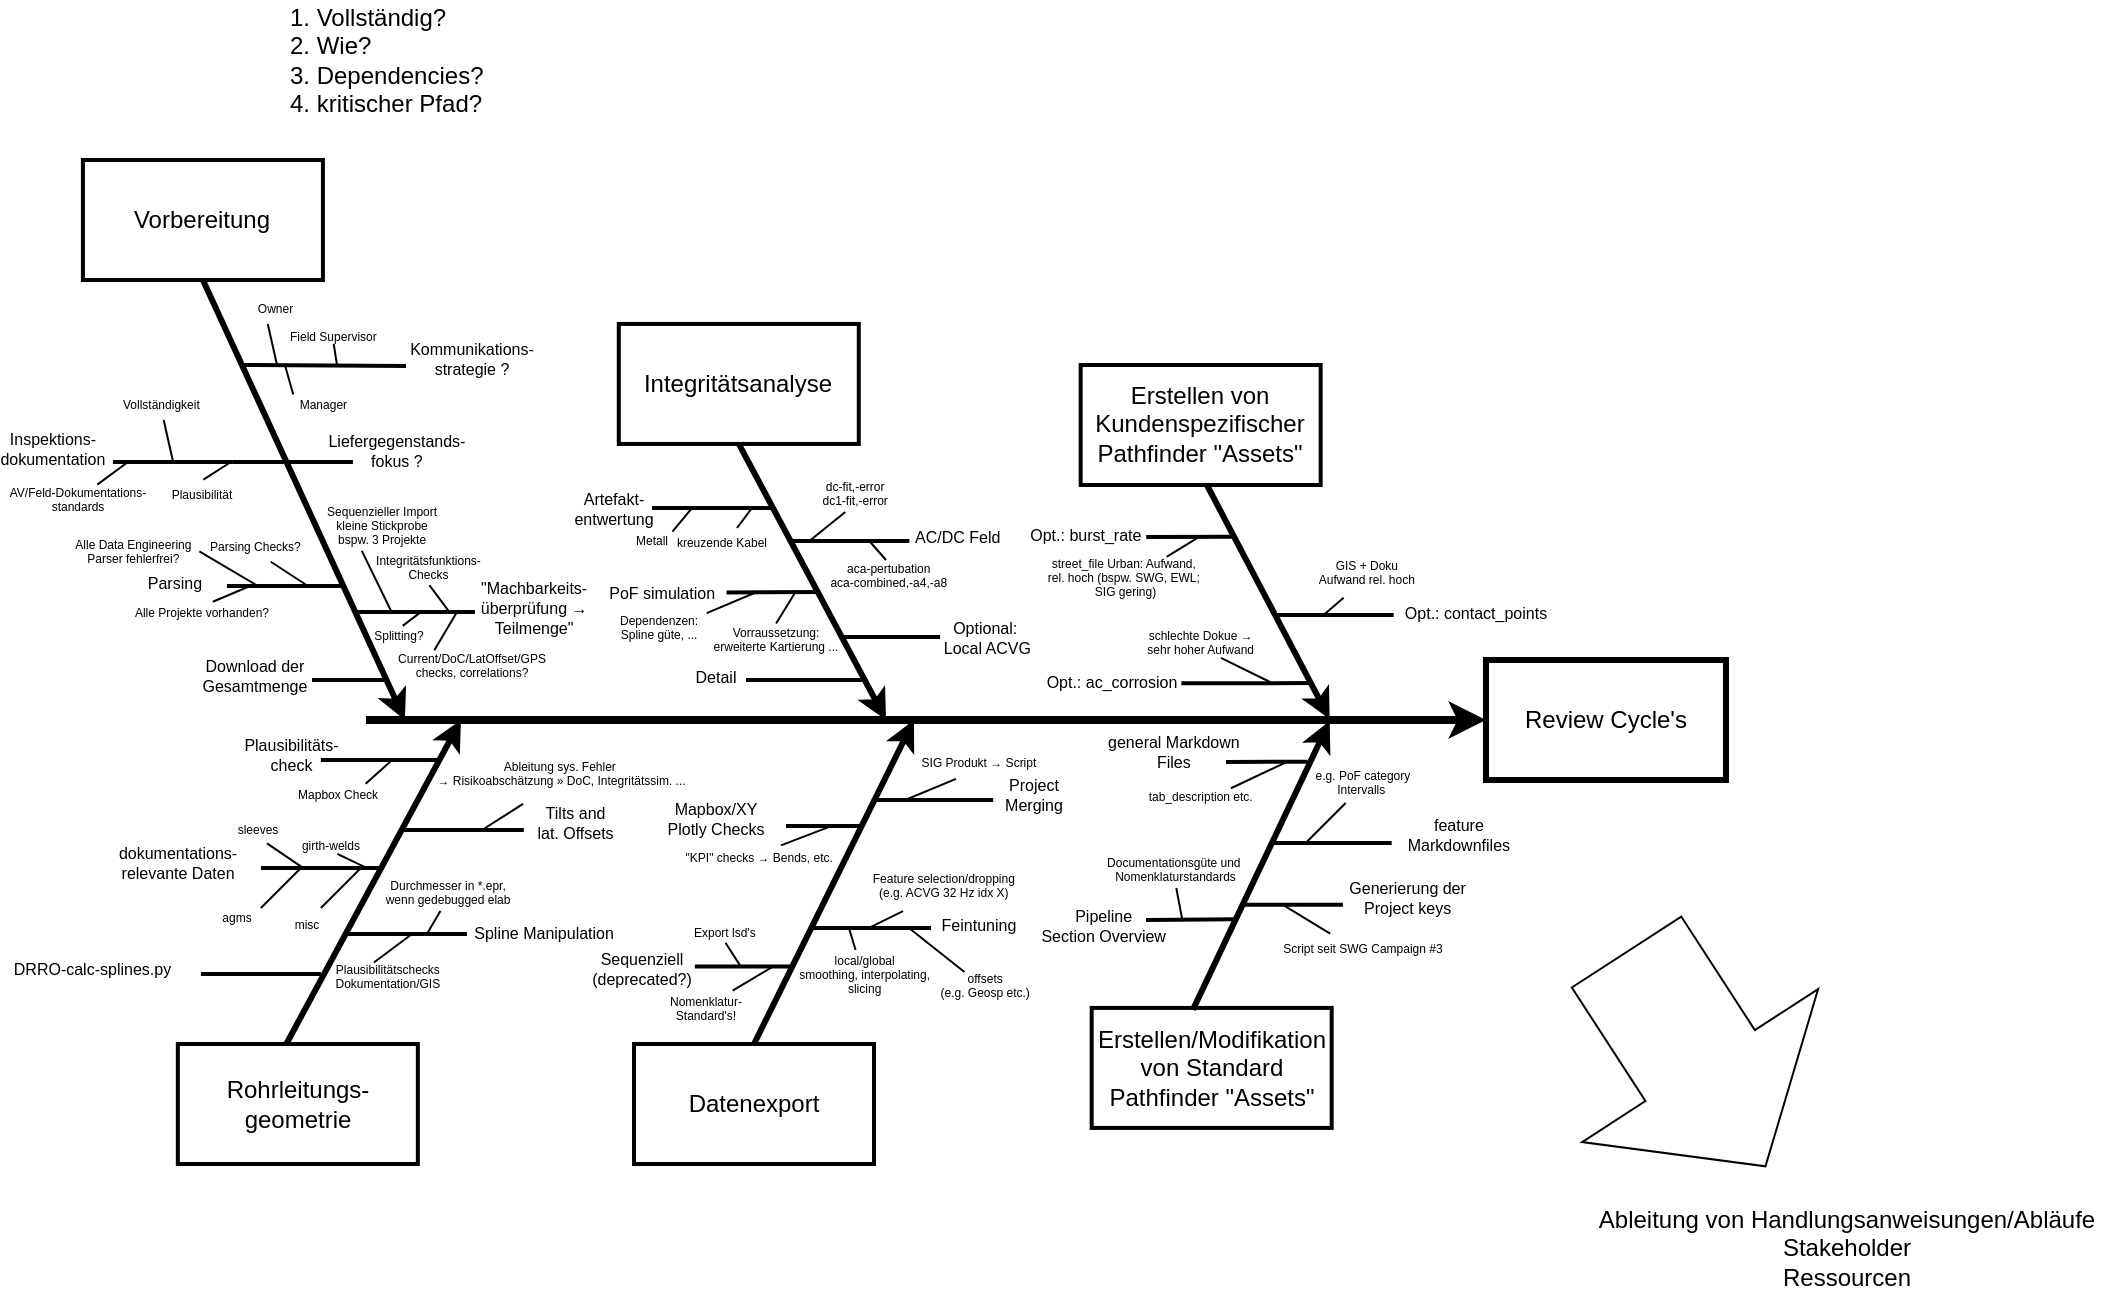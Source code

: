<mxfile version="15.8.7" type="device"><diagram id="R_-oksxa_o5I_5KcCEUv" name="Page-1"><mxGraphModel dx="1718" dy="1054" grid="1" gridSize="10" guides="1" tooltips="1" connect="1" arrows="1" fold="1" page="1" pageScale="1" pageWidth="1169" pageHeight="827" math="0" shadow="0"><root><mxCell id="0"/><mxCell id="1" parent="0"/><mxCell id="OHcw5TlPWUN6y3OlZCr3-1" value="Vorbereitung" style="whiteSpace=wrap;strokeWidth=2" vertex="1" parent="1"><mxGeometry x="98.458" y="190" width="120" height="60" as="geometry"/></mxCell><mxCell id="OHcw5TlPWUN6y3OlZCr3-2" value="Rohrleitungs-&#10;geometrie" style="whiteSpace=wrap;strokeWidth=2" vertex="1" parent="1"><mxGeometry x="145.918" y="632" width="120" height="60" as="geometry"/></mxCell><mxCell id="OHcw5TlPWUN6y3OlZCr3-3" value="Review Cycle's" style="whiteSpace=wrap;strokeWidth=3" vertex="1" parent="1"><mxGeometry x="800" y="440" width="120" height="60" as="geometry"/></mxCell><mxCell id="OHcw5TlPWUN6y3OlZCr3-4" value="" style="edgeStyle=none;strokeWidth=4" edge="1" parent="1" target="OHcw5TlPWUN6y3OlZCr3-3"><mxGeometry width="100" height="100" relative="1" as="geometry"><mxPoint x="240" y="470" as="sourcePoint"/><mxPoint x="360" y="420" as="targetPoint"/></mxGeometry></mxCell><mxCell id="OHcw5TlPWUN6y3OlZCr3-5" value="" style="edgeStyle=none;exitX=0.5;exitY=1;strokeWidth=3" edge="1" parent="1" source="OHcw5TlPWUN6y3OlZCr3-1"><mxGeometry width="100" height="100" relative="1" as="geometry"><mxPoint x="199.458" y="380" as="sourcePoint"/><mxPoint x="259.458" y="470" as="targetPoint"/></mxGeometry></mxCell><mxCell id="OHcw5TlPWUN6y3OlZCr3-6" value="" style="edgeStyle=none;exitX=0.452;exitY=0;strokeWidth=3;exitDx=0;exitDy=0;exitPerimeter=0;" edge="1" parent="1" source="OHcw5TlPWUN6y3OlZCr3-2"><mxGeometry width="100" height="100" relative="1" as="geometry"><mxPoint x="227.458" y="590" as="sourcePoint"/><mxPoint x="287.458" y="470" as="targetPoint"/></mxGeometry></mxCell><mxCell id="OHcw5TlPWUN6y3OlZCr3-7" value="" style="edgeStyle=none;endArrow=none;strokeWidth=2" edge="1" parent="1"><mxGeometry width="100" height="100" relative="1" as="geometry"><mxPoint x="113.458" y="341" as="sourcePoint"/><mxPoint x="173.458" y="341" as="targetPoint"/></mxGeometry></mxCell><mxCell id="OHcw5TlPWUN6y3OlZCr3-8" value="" style="edgeStyle=none;endArrow=none;strokeWidth=2" edge="1" parent="1"><mxGeometry width="100" height="100" relative="1" as="geometry"><mxPoint x="170.458" y="403" as="sourcePoint"/><mxPoint x="228" y="403" as="targetPoint"/></mxGeometry></mxCell><mxCell id="OHcw5TlPWUN6y3OlZCr3-9" value="" style="edgeStyle=none;endArrow=none;strokeWidth=2" edge="1" parent="1"><mxGeometry width="100" height="100" relative="1" as="geometry"><mxPoint x="213" y="450" as="sourcePoint"/><mxPoint x="249.458" y="450" as="targetPoint"/></mxGeometry></mxCell><mxCell id="OHcw5TlPWUN6y3OlZCr3-10" value="" style="edgeStyle=none;endArrow=none;strokeWidth=2" edge="1" parent="1"><mxGeometry width="100" height="100" relative="1" as="geometry"><mxPoint x="173.458" y="341" as="sourcePoint"/><mxPoint x="233.458" y="341" as="targetPoint"/></mxGeometry></mxCell><mxCell id="OHcw5TlPWUN6y3OlZCr3-11" value="" style="edgeStyle=none;endArrow=none;strokeWidth=2" edge="1" parent="1"><mxGeometry width="100" height="100" relative="1" as="geometry"><mxPoint x="234.458" y="416" as="sourcePoint"/><mxPoint x="294.458" y="416" as="targetPoint"/></mxGeometry></mxCell><mxCell id="OHcw5TlPWUN6y3OlZCr3-12" value="" style="edgeStyle=none;endArrow=none;strokeWidth=2" edge="1" parent="1"><mxGeometry width="100" height="100" relative="1" as="geometry"><mxPoint x="217.458" y="490" as="sourcePoint"/><mxPoint x="277.458" y="490" as="targetPoint"/></mxGeometry></mxCell><mxCell id="OHcw5TlPWUN6y3OlZCr3-13" value="" style="edgeStyle=none;endArrow=none;strokeWidth=2" edge="1" parent="1"><mxGeometry width="100" height="100" relative="1" as="geometry"><mxPoint x="187.458" y="544" as="sourcePoint"/><mxPoint x="247.458" y="544" as="targetPoint"/></mxGeometry></mxCell><mxCell id="OHcw5TlPWUN6y3OlZCr3-14" value="" style="edgeStyle=none;endArrow=none;strokeWidth=2" edge="1" parent="1"><mxGeometry width="100" height="100" relative="1" as="geometry"><mxPoint x="157.458" y="597" as="sourcePoint"/><mxPoint x="217.458" y="597" as="targetPoint"/></mxGeometry></mxCell><mxCell id="OHcw5TlPWUN6y3OlZCr3-15" value="" style="edgeStyle=none;endArrow=none;strokeWidth=2" edge="1" parent="1"><mxGeometry width="100" height="100" relative="1" as="geometry"><mxPoint x="258.918" y="525.05" as="sourcePoint"/><mxPoint x="318.918" y="525.05" as="targetPoint"/></mxGeometry></mxCell><mxCell id="OHcw5TlPWUN6y3OlZCr3-16" value="" style="edgeStyle=none;endArrow=none;strokeWidth=2" edge="1" parent="1"><mxGeometry width="100" height="100" relative="1" as="geometry"><mxPoint x="230.458" y="577" as="sourcePoint"/><mxPoint x="290.458" y="577" as="targetPoint"/></mxGeometry></mxCell><mxCell id="OHcw5TlPWUN6y3OlZCr3-17" value="" style="edgeStyle=none;endArrow=none;exitX=0.523;exitY=-0.011;exitDx=0;exitDy=0;exitPerimeter=0;" edge="1" parent="1" source="OHcw5TlPWUN6y3OlZCr3-34"><mxGeometry width="100" height="100" relative="1" as="geometry"><mxPoint x="157" y="351" as="sourcePoint"/><mxPoint x="172.458" y="341" as="targetPoint"/></mxGeometry></mxCell><mxCell id="OHcw5TlPWUN6y3OlZCr3-18" value="" style="edgeStyle=none;endArrow=none;" edge="1" parent="1" source="OHcw5TlPWUN6y3OlZCr3-33"><mxGeometry width="100" height="100" relative="1" as="geometry"><mxPoint x="134" y="318" as="sourcePoint"/><mxPoint x="143.458" y="340.53" as="targetPoint"/></mxGeometry></mxCell><mxCell id="OHcw5TlPWUN6y3OlZCr3-19" value="" style="edgeStyle=none;endArrow=none;" edge="1" parent="1"><mxGeometry width="100" height="100" relative="1" as="geometry"><mxPoint x="252.976" y="416.37" as="sourcePoint"/><mxPoint x="237.905" y="385.419" as="targetPoint"/></mxGeometry></mxCell><mxCell id="OHcw5TlPWUN6y3OlZCr3-20" value="" style="edgeStyle=none;endArrow=none;entryX=0.507;entryY=1.108;entryDx=0;entryDy=0;entryPerimeter=0;" edge="1" parent="1" target="OHcw5TlPWUN6y3OlZCr3-41"><mxGeometry width="100" height="100" relative="1" as="geometry"><mxPoint x="281.976" y="416.37" as="sourcePoint"/><mxPoint x="277.678" y="401.53" as="targetPoint"/></mxGeometry></mxCell><mxCell id="OHcw5TlPWUN6y3OlZCr3-21" value="" style="edgeStyle=none;endArrow=none;exitX=1.047;exitY=0.359;exitDx=0;exitDy=0;exitPerimeter=0;" edge="1" parent="1" source="OHcw5TlPWUN6y3OlZCr3-35"><mxGeometry width="100" height="100" relative="1" as="geometry"><mxPoint x="154.976" y="423.37" as="sourcePoint"/><mxPoint x="186" y="403" as="targetPoint"/></mxGeometry></mxCell><mxCell id="OHcw5TlPWUN6y3OlZCr3-22" value="" style="edgeStyle=none;endArrow=none;" edge="1" parent="1" target="OHcw5TlPWUN6y3OlZCr3-43"><mxGeometry width="100" height="100" relative="1" as="geometry"><mxPoint x="270.458" y="577" as="sourcePoint"/><mxPoint x="290.458" y="557" as="targetPoint"/></mxGeometry></mxCell><mxCell id="OHcw5TlPWUN6y3OlZCr3-23" value="" style="edgeStyle=none;endArrow=none;entryX=0.101;entryY=0.081;entryDx=0;entryDy=0;entryPerimeter=0;" edge="1" parent="1"><mxGeometry width="100" height="100" relative="1" as="geometry"><mxPoint x="263" y="577" as="sourcePoint"/><mxPoint x="243.95" y="591.268" as="targetPoint"/></mxGeometry></mxCell><mxCell id="OHcw5TlPWUN6y3OlZCr3-24" value="" style="edgeStyle=none;endArrow=none;" edge="1" parent="1"><mxGeometry width="100" height="100" relative="1" as="geometry"><mxPoint x="217.458" y="564" as="sourcePoint"/><mxPoint x="237.458" y="544" as="targetPoint"/></mxGeometry></mxCell><mxCell id="OHcw5TlPWUN6y3OlZCr3-25" value="" style="edgeStyle=none;endArrow=none;" edge="1" parent="1"><mxGeometry width="100" height="100" relative="1" as="geometry"><mxPoint x="187.458" y="564" as="sourcePoint"/><mxPoint x="207.458" y="544" as="targetPoint"/></mxGeometry></mxCell><mxCell id="OHcw5TlPWUN6y3OlZCr3-26" value="" style="edgeStyle=none;endArrow=none;" edge="1" parent="1" source="OHcw5TlPWUN6y3OlZCr3-124"><mxGeometry width="100" height="100" relative="1" as="geometry"><mxPoint x="304.044" y="530.94" as="sourcePoint"/><mxPoint x="298" y="525" as="targetPoint"/></mxGeometry></mxCell><mxCell id="OHcw5TlPWUN6y3OlZCr3-27" value="Liefergegenstands-&#10;fokus ?" style="text;spacingTop=-5;fontSize=8;align=center;verticalAlign=middle;points=[]" vertex="1" parent="1"><mxGeometry x="240.458" y="328.0" width="30" height="20.0" as="geometry"/></mxCell><mxCell id="OHcw5TlPWUN6y3OlZCr3-28" value="Parsing" style="text;spacingTop=-5;fontSize=8;align=center;verticalAlign=middle;points=[]" vertex="1" parent="1"><mxGeometry x="129.458" y="394.0" width="30" height="20.0" as="geometry"/></mxCell><mxCell id="OHcw5TlPWUN6y3OlZCr3-29" value="Download der&#10;Gesamtmenge" style="text;spacingTop=-5;fontSize=8;align=center;verticalAlign=middle;points=[]" vertex="1" parent="1"><mxGeometry x="169.458" y="440.42" width="30" height="20.0" as="geometry"/></mxCell><mxCell id="OHcw5TlPWUN6y3OlZCr3-30" value="Tilts and&#10;lat. Offsets" style="text;spacingTop=-5;fontSize=8;align=center;verticalAlign=middle;points=[]" vertex="1" parent="1"><mxGeometry x="321.54" y="513.94" width="46.46" height="20" as="geometry"/></mxCell><mxCell id="OHcw5TlPWUN6y3OlZCr3-31" value="dokumentations-&#10;relevante Daten" style="text;spacingTop=-5;fontSize=8;align=center;verticalAlign=middle;points=[]" vertex="1" parent="1"><mxGeometry x="110.05" y="534" width="71.95" height="20" as="geometry"/></mxCell><mxCell id="OHcw5TlPWUN6y3OlZCr3-32" value="DRRO-calc-splines.py" style="text;spacingTop=-5;fontSize=8;align=center;verticalAlign=middle;points=[]" vertex="1" parent="1"><mxGeometry x="60" y="587" width="86.46" height="20" as="geometry"/></mxCell><mxCell id="OHcw5TlPWUN6y3OlZCr3-33" value="Vollständigkeit" style="text;spacingTop=-5;fontSize=6;align=center;verticalAlign=middle;points=[]" vertex="1" parent="1"><mxGeometry x="115.92" y="310" width="43.54" height="10" as="geometry"/></mxCell><mxCell id="OHcw5TlPWUN6y3OlZCr3-34" value="Plausibilität" style="text;spacingTop=-5;fontSize=6;align=center;verticalAlign=middle;points=[]" vertex="1" parent="1"><mxGeometry x="142.998" y="350" width="30" height="20.0" as="geometry"/></mxCell><mxCell id="OHcw5TlPWUN6y3OlZCr3-35" value="Alle Data Engineering&#10;Parser fehlerfrei?" style="text;spacingTop=-5;fontSize=6;align=center;verticalAlign=middle;points=[]" vertex="1" parent="1"><mxGeometry x="93.53" y="378.53" width="60.31" height="20" as="geometry"/></mxCell><mxCell id="OHcw5TlPWUN6y3OlZCr3-36" value="sleeves" style="text;spacingTop=-5;fontSize=6;align=center;verticalAlign=middle;points=[]" vertex="1" parent="1"><mxGeometry x="171" y="525.94" width="30" height="2.92" as="geometry"/></mxCell><mxCell id="OHcw5TlPWUN6y3OlZCr3-37" value="girth-welds" style="text;spacingTop=-5;fontSize=6;align=center;verticalAlign=middle;points=[]" vertex="1" parent="1"><mxGeometry x="207.46" y="533.86" width="30" height="3.06" as="geometry"/></mxCell><mxCell id="OHcw5TlPWUN6y3OlZCr3-38" value="agms" style="text;spacingTop=-5;fontSize=6;align=center;verticalAlign=middle;points=[]" vertex="1" parent="1"><mxGeometry x="160.51" y="566.97" width="30" height="9.03" as="geometry"/></mxCell><mxCell id="OHcw5TlPWUN6y3OlZCr3-39" value="misc" style="text;spacingTop=-5;fontSize=6;align=center;verticalAlign=middle;points=[]" vertex="1" parent="1"><mxGeometry x="195.514" y="564.972" width="30" height="20.0" as="geometry"/></mxCell><mxCell id="OHcw5TlPWUN6y3OlZCr3-40" value="Sequenzieller Import&#10;kleine Stickprobe &#10;bspw. 3 Projekte" style="text;spacingTop=-5;fontSize=6;align=center;verticalAlign=middle;points=[]" vertex="1" parent="1"><mxGeometry x="233.036" y="365.419" width="30" height="20.0" as="geometry"/></mxCell><mxCell id="OHcw5TlPWUN6y3OlZCr3-41" value="Integritätsfunktions-&#10;Checks" style="text;spacingTop=-5;fontSize=6;align=center;verticalAlign=middle;points=[]" vertex="1" parent="1"><mxGeometry x="239.46" y="391.53" width="63.54" height="10" as="geometry"/></mxCell><mxCell id="OHcw5TlPWUN6y3OlZCr3-42" value="Plausibilitätschecks&#10;Dokumentation/GIS" style="text;spacingTop=-5;fontSize=6;align=center;verticalAlign=middle;points=[]" vertex="1" parent="1"><mxGeometry x="235.92" y="586.97" width="30" height="28" as="geometry"/></mxCell><mxCell id="OHcw5TlPWUN6y3OlZCr3-43" value="Durchmesser in *.epr, &#10;wenn gedebugged elab" style="text;spacingTop=-5;fontSize=6;align=center;verticalAlign=middle;points=[]" vertex="1" parent="1"><mxGeometry x="246.05" y="552.45" width="69.97" height="13.05" as="geometry"/></mxCell><mxCell id="OHcw5TlPWUN6y3OlZCr3-44" value="Inspektions-&#10;dokumentation&#10;" style="text;spacingTop=-5;fontSize=8;align=center;verticalAlign=middle;points=[]" vertex="1" parent="1"><mxGeometry x="68.462" y="331.972" width="30" height="20.0" as="geometry"/></mxCell><mxCell id="OHcw5TlPWUN6y3OlZCr3-45" value="&quot;Machbarkeits-&#10;überprüfung →&#10;Teilmenge&quot;" style="text;spacingTop=-5;fontSize=8;align=center;verticalAlign=middle;points=[]" vertex="1" parent="1"><mxGeometry x="296.04" y="406.53" width="56.04" height="20" as="geometry"/></mxCell><mxCell id="OHcw5TlPWUN6y3OlZCr3-46" value="Plausibilitäts-&#10;check" style="text;spacingTop=-5;fontSize=8;align=center;verticalAlign=middle;points=[]" vertex="1" parent="1"><mxGeometry x="180" y="479.86" width="45.51" height="20" as="geometry"/></mxCell><mxCell id="OHcw5TlPWUN6y3OlZCr3-47" value="Spline Manipulation" style="text;spacingTop=-5;fontSize=8;align=center;verticalAlign=middle;points=[]" vertex="1" parent="1"><mxGeometry x="314.042" y="568.992" width="30" height="20.0" as="geometry"/></mxCell><mxCell id="OHcw5TlPWUN6y3OlZCr3-48" value="Integritätsanalyse" style="whiteSpace=wrap;strokeWidth=2" vertex="1" parent="1"><mxGeometry x="366.39" y="271.97" width="120" height="60" as="geometry"/></mxCell><mxCell id="OHcw5TlPWUN6y3OlZCr3-49" value="Datenexport" style="whiteSpace=wrap;strokeWidth=2" vertex="1" parent="1"><mxGeometry x="374" y="632" width="120" height="60" as="geometry"/></mxCell><mxCell id="OHcw5TlPWUN6y3OlZCr3-50" value="" style="edgeStyle=none;exitX=0.5;exitY=1;strokeWidth=3" edge="1" parent="1" source="OHcw5TlPWUN6y3OlZCr3-48"><mxGeometry width="100" height="100" relative="1" as="geometry"><mxPoint x="440" y="380.0" as="sourcePoint"/><mxPoint x="500" y="470" as="targetPoint"/></mxGeometry></mxCell><mxCell id="OHcw5TlPWUN6y3OlZCr3-51" value="" style="edgeStyle=none;exitX=0.5;exitY=0;strokeWidth=3;exitDx=0;exitDy=0;" edge="1" parent="1" source="OHcw5TlPWUN6y3OlZCr3-49"><mxGeometry width="100" height="100" relative="1" as="geometry"><mxPoint x="454.0" y="590" as="sourcePoint"/><mxPoint x="514" y="470" as="targetPoint"/></mxGeometry></mxCell><mxCell id="OHcw5TlPWUN6y3OlZCr3-52" value="" style="edgeStyle=none;endArrow=none;strokeWidth=2" edge="1" parent="1"><mxGeometry width="100" height="100" relative="1" as="geometry"><mxPoint x="383" y="364" as="sourcePoint"/><mxPoint x="443" y="364" as="targetPoint"/></mxGeometry></mxCell><mxCell id="OHcw5TlPWUN6y3OlZCr3-53" value="" style="edgeStyle=none;endArrow=none;strokeWidth=2;exitX=1.019;exitY=0.367;exitDx=0;exitDy=0;exitPerimeter=0;" edge="1" parent="1" source="OHcw5TlPWUN6y3OlZCr3-70"><mxGeometry width="100" height="100" relative="1" as="geometry"><mxPoint x="405" y="406.0" as="sourcePoint"/><mxPoint x="465" y="406" as="targetPoint"/></mxGeometry></mxCell><mxCell id="OHcw5TlPWUN6y3OlZCr3-54" value="" style="edgeStyle=none;endArrow=none;strokeWidth=2" edge="1" parent="1"><mxGeometry width="100" height="100" relative="1" as="geometry"><mxPoint x="430" y="450" as="sourcePoint"/><mxPoint x="490" y="450" as="targetPoint"/></mxGeometry></mxCell><mxCell id="OHcw5TlPWUN6y3OlZCr3-55" value="" style="edgeStyle=none;endArrow=none;strokeWidth=2" edge="1" parent="1"><mxGeometry width="100" height="100" relative="1" as="geometry"><mxPoint x="478.06" y="428.54" as="sourcePoint"/><mxPoint x="527.06" y="428.54" as="targetPoint"/></mxGeometry></mxCell><mxCell id="OHcw5TlPWUN6y3OlZCr3-56" value="" style="edgeStyle=none;endArrow=none;strokeWidth=2" edge="1" parent="1"><mxGeometry width="100" height="100" relative="1" as="geometry"><mxPoint x="451.67" y="380.49" as="sourcePoint"/><mxPoint x="511.67" y="380.49" as="targetPoint"/></mxGeometry></mxCell><mxCell id="OHcw5TlPWUN6y3OlZCr3-57" value="" style="edgeStyle=none;endArrow=none;strokeWidth=2;" edge="1" parent="1"><mxGeometry width="100" height="100" relative="1" as="geometry"><mxPoint x="450" y="523" as="sourcePoint"/><mxPoint x="488.61" y="523.06" as="targetPoint"/></mxGeometry></mxCell><mxCell id="OHcw5TlPWUN6y3OlZCr3-58" value="" style="edgeStyle=none;endArrow=none;strokeWidth=2" edge="1" parent="1"><mxGeometry width="100" height="100" relative="1" as="geometry"><mxPoint x="493.58" y="510" as="sourcePoint"/><mxPoint x="553.58" y="510" as="targetPoint"/></mxGeometry></mxCell><mxCell id="OHcw5TlPWUN6y3OlZCr3-59" value="" style="edgeStyle=none;endArrow=none;strokeWidth=2" edge="1" parent="1"><mxGeometry width="100" height="100" relative="1" as="geometry"><mxPoint x="404.42" y="593.31" as="sourcePoint"/><mxPoint x="453.17" y="593.25" as="targetPoint"/><Array as="points"><mxPoint x="430.42" y="593.31"/></Array></mxGeometry></mxCell><mxCell id="OHcw5TlPWUN6y3OlZCr3-60" value="" style="edgeStyle=none;endArrow=none;" edge="1" parent="1" source="OHcw5TlPWUN6y3OlZCr3-74"><mxGeometry width="100" height="100" relative="1" as="geometry"><mxPoint x="413.0" y="384.0" as="sourcePoint"/><mxPoint x="433" y="364" as="targetPoint"/></mxGeometry></mxCell><mxCell id="OHcw5TlPWUN6y3OlZCr3-61" value="" style="edgeStyle=none;endArrow=none;exitX=1.011;exitY=0.144;exitDx=0;exitDy=0;exitPerimeter=0;" edge="1" parent="1" source="OHcw5TlPWUN6y3OlZCr3-73"><mxGeometry width="100" height="100" relative="1" as="geometry"><mxPoint x="383.0" y="384.0" as="sourcePoint"/><mxPoint x="403" y="364" as="targetPoint"/></mxGeometry></mxCell><mxCell id="OHcw5TlPWUN6y3OlZCr3-62" value="" style="edgeStyle=none;endArrow=none;entryX=0.336;entryY=0.962;entryDx=0;entryDy=0;entryPerimeter=0;" edge="1" parent="1" target="OHcw5TlPWUN6y3OlZCr3-77"><mxGeometry width="100" height="100" relative="1" as="geometry"><mxPoint x="461.67" y="380.49" as="sourcePoint"/><mxPoint x="481.67" y="360.49" as="targetPoint"/></mxGeometry></mxCell><mxCell id="OHcw5TlPWUN6y3OlZCr3-63" value="" style="edgeStyle=none;endArrow=none;" edge="1" parent="1"><mxGeometry width="100" height="100" relative="1" as="geometry"><mxPoint x="491.67" y="380.49" as="sourcePoint"/><mxPoint x="500" y="390" as="targetPoint"/></mxGeometry></mxCell><mxCell id="OHcw5TlPWUN6y3OlZCr3-64" value="" style="edgeStyle=none;endArrow=none;exitX=0.502;exitY=-0.036;exitDx=0;exitDy=0;exitPerimeter=0;" edge="1" parent="1" source="OHcw5TlPWUN6y3OlZCr3-76"><mxGeometry width="100" height="100" relative="1" as="geometry"><mxPoint x="434.518" y="426.37" as="sourcePoint"/><mxPoint x="454.518" y="406.37" as="targetPoint"/></mxGeometry></mxCell><mxCell id="OHcw5TlPWUN6y3OlZCr3-65" value="" style="edgeStyle=none;endArrow=none;" edge="1" parent="1" source="OHcw5TlPWUN6y3OlZCr3-75"><mxGeometry width="100" height="100" relative="1" as="geometry"><mxPoint x="404.496" y="419.288" as="sourcePoint"/><mxPoint x="434.518" y="406.37" as="targetPoint"/></mxGeometry></mxCell><mxCell id="OHcw5TlPWUN6y3OlZCr3-66" value="" style="edgeStyle=none;endArrow=none;entryX=0.944;entryY=-0.083;entryDx=0;entryDy=0;entryPerimeter=0;" edge="1" parent="1" target="OHcw5TlPWUN6y3OlZCr3-82"><mxGeometry width="100" height="100" relative="1" as="geometry"><mxPoint x="443.42" y="593.31" as="sourcePoint"/><mxPoint x="463.42" y="573.31" as="targetPoint"/></mxGeometry></mxCell><mxCell id="OHcw5TlPWUN6y3OlZCr3-67" value="" style="edgeStyle=none;endArrow=none;entryX=0.511;entryY=1.357;entryDx=0;entryDy=0;entryPerimeter=0;" edge="1" parent="1" target="OHcw5TlPWUN6y3OlZCr3-81"><mxGeometry width="100" height="100" relative="1" as="geometry"><mxPoint x="427.42" y="593.31" as="sourcePoint"/><mxPoint x="447.42" y="573.31" as="targetPoint"/></mxGeometry></mxCell><mxCell id="OHcw5TlPWUN6y3OlZCr3-68" value="" style="edgeStyle=none;endArrow=none;entryX=0.117;entryY=0.95;entryDx=0;entryDy=0;entryPerimeter=0;" edge="1" parent="1" target="OHcw5TlPWUN6y3OlZCr3-80"><mxGeometry width="100" height="100" relative="1" as="geometry"><mxPoint x="509.58" y="510" as="sourcePoint"/><mxPoint x="553.58" y="490.0" as="targetPoint"/></mxGeometry></mxCell><mxCell id="OHcw5TlPWUN6y3OlZCr3-69" value="Artefakt-&#10;entwertung" style="text;spacingTop=-5;fontSize=8;align=center;verticalAlign=middle;points=[]" vertex="1" parent="1"><mxGeometry x="349.0" y="357" width="30" height="20.0" as="geometry"/></mxCell><mxCell id="OHcw5TlPWUN6y3OlZCr3-70" value="PoF simulation" style="text;spacingTop=-5;fontSize=8;align=center;verticalAlign=middle;points=[]" vertex="1" parent="1"><mxGeometry x="357.08" y="398.89" width="62" height="20" as="geometry"/></mxCell><mxCell id="OHcw5TlPWUN6y3OlZCr3-71" value="Detail" style="text;spacingTop=-5;fontSize=8;align=center;verticalAlign=middle;points=[]" vertex="1" parent="1"><mxGeometry x="400" y="441.0" width="30" height="20.0" as="geometry"/></mxCell><mxCell id="OHcw5TlPWUN6y3OlZCr3-72" value="Mapbox/XY &#10;Plotly Checks" style="text;spacingTop=-5;fontSize=8;align=center;verticalAlign=middle;points=[]" vertex="1" parent="1"><mxGeometry x="386.5" y="511.94" width="57" height="20" as="geometry"/></mxCell><mxCell id="OHcw5TlPWUN6y3OlZCr3-73" value="Metall" style="text;spacingTop=-5;fontSize=6;align=center;verticalAlign=middle;points=[]" vertex="1" parent="1"><mxGeometry x="373" y="372.89" width="20" height="20" as="geometry"/></mxCell><mxCell id="OHcw5TlPWUN6y3OlZCr3-74" value="kreuzende Kabel" style="text;spacingTop=-5;fontSize=6;align=center;verticalAlign=middle;points=[]" vertex="1" parent="1"><mxGeometry x="403.0" y="374.0" width="30" height="20.0" as="geometry"/></mxCell><mxCell id="OHcw5TlPWUN6y3OlZCr3-75" value="Dependenzen: &#10;Spline güte, ..." style="text;spacingTop=-5;fontSize=6;align=center;verticalAlign=middle;points=[]" vertex="1" parent="1"><mxGeometry x="348.08" y="416.53" width="76.92" height="20" as="geometry"/></mxCell><mxCell id="OHcw5TlPWUN6y3OlZCr3-76" value="Vorraussetzung: &#10;erweiterte Kartierung ..." style="text;spacingTop=-5;fontSize=6;align=center;verticalAlign=middle;points=[]" vertex="1" parent="1"><mxGeometry x="429.996" y="422.498" width="30" height="20.0" as="geometry"/></mxCell><mxCell id="OHcw5TlPWUN6y3OlZCr3-77" value="dc-fit,-error&#10;dc1-fit,-error" style="text;spacingTop=-5;fontSize=6;align=center;verticalAlign=middle;points=[]" vertex="1" parent="1"><mxGeometry x="469.58" y="351.97" width="30" height="14.58" as="geometry"/></mxCell><mxCell id="OHcw5TlPWUN6y3OlZCr3-78" value="aca-pertubation&#10;aca-combined,-a4,-a8" style="text;spacingTop=-5;fontSize=6;align=center;verticalAlign=middle;points=[]" vertex="1" parent="1"><mxGeometry x="486.389" y="390.629" width="30" height="20.0" as="geometry"/></mxCell><mxCell id="OHcw5TlPWUN6y3OlZCr3-79" value=" " style="text;spacingTop=-5;fontSize=6;align=center;verticalAlign=middle;points=[]" vertex="1" parent="1"><mxGeometry x="504.833" y="498.333" width="30" height="20.0" as="geometry"/></mxCell><mxCell id="OHcw5TlPWUN6y3OlZCr3-80" value="SIG Produkt → Script" style="text;spacingTop=-5;fontSize=6;align=center;verticalAlign=middle;points=[]" vertex="1" parent="1"><mxGeometry x="531.48" y="488.33" width="30" height="11.67" as="geometry"/></mxCell><mxCell id="OHcw5TlPWUN6y3OlZCr3-81" value="Export lsd's" style="text;spacingTop=-5;fontSize=6;align=center;verticalAlign=middle;points=[]" vertex="1" parent="1"><mxGeometry x="404.42" y="577.63" width="30" height="2.73" as="geometry"/></mxCell><mxCell id="OHcw5TlPWUN6y3OlZCr3-82" value="Nomenklatur-&#10;Standard's!" style="text;spacingTop=-5;fontSize=6;align=center;verticalAlign=middle;points=[]" vertex="1" parent="1"><mxGeometry x="395.003" y="606.997" width="30" height="20.0" as="geometry"/></mxCell><mxCell id="OHcw5TlPWUN6y3OlZCr3-83" value="Optional:&#10; Local ACVG" style="text;spacingTop=-5;fontSize=8;align=center;verticalAlign=middle;points=[]" vertex="1" parent="1"><mxGeometry x="534.583" y="421.532" width="30" height="20.0" as="geometry"/></mxCell><mxCell id="OHcw5TlPWUN6y3OlZCr3-84" value="AC/DC Feld" style="text;spacingTop=-5;fontSize=8;align=center;verticalAlign=middle;points=[]" vertex="1" parent="1"><mxGeometry x="520.833" y="370.892" width="30" height="20.0" as="geometry"/></mxCell><mxCell id="OHcw5TlPWUN6y3OlZCr3-85" value="Project &#10;Merging" style="text;spacingTop=-5;fontSize=8;align=center;verticalAlign=middle;points=[]" vertex="1" parent="1"><mxGeometry x="558.993" y="500.002" width="30" height="20.0" as="geometry"/></mxCell><mxCell id="OHcw5TlPWUN6y3OlZCr3-86" value="Sequenziell&#10;(deprecated?)" style="text;spacingTop=-5;fontSize=8;align=center;verticalAlign=middle;points=[]" vertex="1" parent="1"><mxGeometry x="363.003" y="586.972" width="30" height="20.0" as="geometry"/></mxCell><mxCell id="OHcw5TlPWUN6y3OlZCr3-87" value="Erstellen von Kundenspezifischer Pathfinder &quot;Assets&quot;" style="whiteSpace=wrap;strokeWidth=2" vertex="1" parent="1"><mxGeometry x="597.333" y="292.498" width="120" height="60" as="geometry"/></mxCell><mxCell id="OHcw5TlPWUN6y3OlZCr3-88" value="Erstellen/Modifikation von Standard Pathfinder &quot;Assets&quot;" style="whiteSpace=wrap;strokeWidth=2" vertex="1" parent="1"><mxGeometry x="602.833" y="613.968" width="120" height="60" as="geometry"/></mxCell><mxCell id="OHcw5TlPWUN6y3OlZCr3-89" value="" style="edgeStyle=none;exitX=0.526;exitY=1;strokeWidth=3;exitDx=0;exitDy=0;exitPerimeter=0;" edge="1" parent="1" source="OHcw5TlPWUN6y3OlZCr3-87"><mxGeometry width="100" height="100" relative="1" as="geometry"><mxPoint x="645.663" y="325.998" as="sourcePoint"/><mxPoint x="721.833" y="469.528" as="targetPoint"/></mxGeometry></mxCell><mxCell id="OHcw5TlPWUN6y3OlZCr3-90" value="" style="edgeStyle=none;strokeWidth=3;exitX=0.422;exitY=0.014;exitDx=0;exitDy=0;exitPerimeter=0;" edge="1" parent="1" source="OHcw5TlPWUN6y3OlZCr3-88"><mxGeometry width="100" height="100" relative="1" as="geometry"><mxPoint x="666" y="589" as="sourcePoint"/><mxPoint x="721.833" y="470.528" as="targetPoint"/></mxGeometry></mxCell><mxCell id="OHcw5TlPWUN6y3OlZCr3-91" value="" style="edgeStyle=none;endArrow=none;strokeWidth=2;startArrow=none;" edge="1" parent="1"><mxGeometry width="100" height="100" relative="1" as="geometry"><mxPoint x="728.46" y="562.42" as="sourcePoint"/><mxPoint x="678.46" y="562.42" as="targetPoint"/></mxGeometry></mxCell><mxCell id="OHcw5TlPWUN6y3OlZCr3-92" value="" style="edgeStyle=none;endArrow=none;strokeWidth=2;exitX=0.995;exitY=0.407;exitDx=0;exitDy=0;exitPerimeter=0;" edge="1" parent="1" source="OHcw5TlPWUN6y3OlZCr3-103"><mxGeometry width="100" height="100" relative="1" as="geometry"><mxPoint x="680" y="452" as="sourcePoint"/><mxPoint x="712.833" y="451.528" as="targetPoint"/></mxGeometry></mxCell><mxCell id="OHcw5TlPWUN6y3OlZCr3-93" value="" style="edgeStyle=none;endArrow=none;strokeWidth=2" edge="1" parent="1"><mxGeometry width="100" height="100" relative="1" as="geometry"><mxPoint x="630" y="570" as="sourcePoint"/><mxPoint x="675.16" y="569.62" as="targetPoint"/></mxGeometry></mxCell><mxCell id="OHcw5TlPWUN6y3OlZCr3-94" value="" style="edgeStyle=none;endArrow=none;strokeWidth=2;exitX=1.003;exitY=0.424;exitDx=0;exitDy=0;exitPerimeter=0;" edge="1" parent="1" source="OHcw5TlPWUN6y3OlZCr3-109"><mxGeometry width="100" height="100" relative="1" as="geometry"><mxPoint x="628.592" y="379.8" as="sourcePoint"/><mxPoint x="673.753" y="378.358" as="targetPoint"/></mxGeometry></mxCell><mxCell id="OHcw5TlPWUN6y3OlZCr3-95" value="" style="edgeStyle=none;endArrow=none;strokeWidth=2" edge="1" parent="1"><mxGeometry width="100" height="100" relative="1" as="geometry"><mxPoint x="693.833" y="417.528" as="sourcePoint"/><mxPoint x="753.833" y="417.528" as="targetPoint"/></mxGeometry></mxCell><mxCell id="OHcw5TlPWUN6y3OlZCr3-96" value="" style="edgeStyle=none;endArrow=none;strokeWidth=2" edge="1" parent="1"><mxGeometry width="100" height="100" relative="1" as="geometry"><mxPoint x="670" y="491" as="sourcePoint"/><mxPoint x="710.753" y="490.838" as="targetPoint"/></mxGeometry></mxCell><mxCell id="OHcw5TlPWUN6y3OlZCr3-97" value="" style="edgeStyle=none;endArrow=none;strokeWidth=2" edge="1" parent="1"><mxGeometry width="100" height="100" relative="1" as="geometry"><mxPoint x="692.833" y="531.528" as="sourcePoint"/><mxPoint x="752.833" y="531.528" as="targetPoint"/></mxGeometry></mxCell><mxCell id="OHcw5TlPWUN6y3OlZCr3-98" value="" style="edgeStyle=none;endArrow=none;" edge="1" parent="1" source="OHcw5TlPWUN6y3OlZCr3-106"><mxGeometry width="100" height="100" relative="1" as="geometry"><mxPoint x="661.293" y="613.948" as="sourcePoint"/><mxPoint x="698.46" y="562.42" as="targetPoint"/></mxGeometry></mxCell><mxCell id="OHcw5TlPWUN6y3OlZCr3-99" value="" style="edgeStyle=none;endArrow=none;" edge="1" parent="1" source="OHcw5TlPWUN6y3OlZCr3-140"><mxGeometry width="100" height="100" relative="1" as="geometry"><mxPoint x="635.753" y="398.888" as="sourcePoint"/><mxPoint x="655.753" y="378.888" as="targetPoint"/></mxGeometry></mxCell><mxCell id="OHcw5TlPWUN6y3OlZCr3-100" value="" style="edgeStyle=none;endArrow=none;" edge="1" parent="1" target="OHcw5TlPWUN6y3OlZCr3-107"><mxGeometry width="100" height="100" relative="1" as="geometry"><mxPoint x="718.351" y="417.897" as="sourcePoint"/><mxPoint x="738.351" y="397.897" as="targetPoint"/></mxGeometry></mxCell><mxCell id="OHcw5TlPWUN6y3OlZCr3-101" value="" style="edgeStyle=none;endArrow=none;" edge="1" parent="1"><mxGeometry width="100" height="100" relative="1" as="geometry"><mxPoint x="709.833" y="531.528" as="sourcePoint"/><mxPoint x="729.833" y="511.528" as="targetPoint"/></mxGeometry></mxCell><mxCell id="OHcw5TlPWUN6y3OlZCr3-102" value="" style="edgeStyle=none;endArrow=none;" edge="1" parent="1" source="OHcw5TlPWUN6y3OlZCr3-143"><mxGeometry width="100" height="100" relative="1" as="geometry"><mxPoint x="670" y="500" as="sourcePoint"/><mxPoint x="700.753" y="490.838" as="targetPoint"/></mxGeometry></mxCell><mxCell id="OHcw5TlPWUN6y3OlZCr3-103" value="Opt.: ac_corrosion" style="text;spacingTop=-5;fontSize=8;align=center;verticalAlign=middle;points=[]" vertex="1" parent="1"><mxGeometry x="578" y="443.53" width="70" height="20" as="geometry"/></mxCell><mxCell id="OHcw5TlPWUN6y3OlZCr3-104" value="Pipeline &#10;Section Overview" style="text;spacingTop=-5;fontSize=8;align=center;verticalAlign=middle;points=[]" vertex="1" parent="1"><mxGeometry x="593.833" y="565.598" width="30" height="20.0" as="geometry"/></mxCell><mxCell id="OHcw5TlPWUN6y3OlZCr3-105" value="general Markdown &#10;Files" style="text;spacingTop=-5;fontSize=8;align=center;verticalAlign=middle;points=[]" vertex="1" parent="1"><mxGeometry x="628.923" y="478.338" width="30" height="20.0" as="geometry"/></mxCell><mxCell id="OHcw5TlPWUN6y3OlZCr3-106" value="Script seit SWG Campaign #3" style="text;spacingTop=-5;fontSize=6;align=center;verticalAlign=middle;points=[]" vertex="1" parent="1"><mxGeometry x="698.46" y="576.84" width="80" height="20" as="geometry"/></mxCell><mxCell id="OHcw5TlPWUN6y3OlZCr3-107" value="GIS + Doku&#10;Aufwand rel. hoch" style="text;spacingTop=-5;fontSize=6;align=center;verticalAlign=middle;points=[]" vertex="1" parent="1"><mxGeometry x="725.421" y="388.897" width="30" height="20.0" as="geometry"/></mxCell><mxCell id="OHcw5TlPWUN6y3OlZCr3-108" value="e.g. PoF category&#10;Intervalls " style="text;spacingTop=-5;fontSize=6;align=center;verticalAlign=middle;points=[]" vertex="1" parent="1"><mxGeometry x="723.457" y="493.941" width="30" height="20.0" as="geometry"/></mxCell><mxCell id="OHcw5TlPWUN6y3OlZCr3-109" value="Opt.: burst_rate" style="text;spacingTop=-5;fontSize=8;align=center;verticalAlign=middle;points=[]" vertex="1" parent="1"><mxGeometry x="569.92" y="370" width="60" height="20" as="geometry"/></mxCell><mxCell id="OHcw5TlPWUN6y3OlZCr3-110" value="Opt.: contact_points" style="text;spacingTop=-5;fontSize=8;align=center;verticalAlign=middle;points=[]" vertex="1" parent="1"><mxGeometry x="750" y="408.9" width="90" height="20" as="geometry"/></mxCell><mxCell id="OHcw5TlPWUN6y3OlZCr3-111" value="feature &#10;Markdownfiles" style="text;spacingTop=-5;fontSize=8;align=center;verticalAlign=middle;points=[]" vertex="1" parent="1"><mxGeometry x="771.457" y="520.0" width="30" height="20.0" as="geometry"/></mxCell><mxCell id="OHcw5TlPWUN6y3OlZCr3-112" value="" style="edgeStyle=none;endArrow=none;exitX=0.646;exitY=-0.01;exitDx=0;exitDy=0;exitPerimeter=0;" edge="1" parent="1" source="OHcw5TlPWUN6y3OlZCr3-113"><mxGeometry width="100" height="100" relative="1" as="geometry"><mxPoint x="106.188" y="350.8" as="sourcePoint"/><mxPoint x="121" y="341" as="targetPoint"/></mxGeometry></mxCell><mxCell id="OHcw5TlPWUN6y3OlZCr3-113" value="AV/Feld-Dokumentations-&#10;standards" style="text;spacingTop=-5;fontSize=6;align=center;verticalAlign=middle;points=[]" vertex="1" parent="1"><mxGeometry x="63" y="352.5" width="66" height="20" as="geometry"/></mxCell><mxCell id="OHcw5TlPWUN6y3OlZCr3-114" value="" style="edgeStyle=none;endArrow=none;" edge="1" parent="1" source="OHcw5TlPWUN6y3OlZCr3-115"><mxGeometry width="100" height="100" relative="1" as="geometry"><mxPoint x="106.878" y="383.16" as="sourcePoint"/><mxPoint x="211" y="403" as="targetPoint"/></mxGeometry></mxCell><mxCell id="OHcw5TlPWUN6y3OlZCr3-115" value="Parsing Checks?" style="text;spacingTop=-5;fontSize=6;align=center;verticalAlign=middle;points=[]" vertex="1" parent="1"><mxGeometry x="159" y="380.89" width="51.45" height="10" as="geometry"/></mxCell><mxCell id="OHcw5TlPWUN6y3OlZCr3-116" value="" style="edgeStyle=none;endArrow=none;" edge="1" parent="1"><mxGeometry width="100" height="100" relative="1" as="geometry"><mxPoint x="163.439" y="410.89" as="sourcePoint"/><mxPoint x="181.51" y="403" as="targetPoint"/><Array as="points"><mxPoint x="182" y="403"/></Array></mxGeometry></mxCell><mxCell id="OHcw5TlPWUN6y3OlZCr3-117" value="Alle Projekte vorhanden?" style="text;spacingTop=-5;fontSize=6;align=center;verticalAlign=middle;points=[]" vertex="1" parent="1"><mxGeometry x="132.27" y="410.63" width="51.45" height="16.53" as="geometry"/></mxCell><mxCell id="OHcw5TlPWUN6y3OlZCr3-118" value="" style="edgeStyle=none;endArrow=none;entryX=0.562;entryY=-0.169;entryDx=0;entryDy=0;entryPerimeter=0;" edge="1" parent="1" target="OHcw5TlPWUN6y3OlZCr3-119"><mxGeometry width="100" height="100" relative="1" as="geometry"><mxPoint x="267.866" y="415.68" as="sourcePoint"/><mxPoint x="252.75" y="399.31" as="targetPoint"/></mxGeometry></mxCell><mxCell id="OHcw5TlPWUN6y3OlZCr3-119" value="Splitting?" style="text;spacingTop=-5;fontSize=6;align=center;verticalAlign=middle;points=[]" vertex="1" parent="1"><mxGeometry x="241.46" y="424.89" width="30" height="11.64" as="geometry"/></mxCell><mxCell id="OHcw5TlPWUN6y3OlZCr3-120" value="" style="edgeStyle=none;endArrow=none;entryX=0.186;entryY=0.01;entryDx=0;entryDy=0;entryPerimeter=0;" edge="1" parent="1" target="OHcw5TlPWUN6y3OlZCr3-121"><mxGeometry width="100" height="100" relative="1" as="geometry"><mxPoint x="285.116" y="416.68" as="sourcePoint"/><mxPoint x="285" y="430" as="targetPoint"/></mxGeometry></mxCell><mxCell id="OHcw5TlPWUN6y3OlZCr3-121" value="Current/DoC/LatOffset/GPS&#10;checks, correlations?" style="text;spacingTop=-5;fontSize=6;align=center;verticalAlign=middle;points=[]" vertex="1" parent="1"><mxGeometry x="263" y="434.89" width="60" height="21.64" as="geometry"/></mxCell><mxCell id="OHcw5TlPWUN6y3OlZCr3-122" value="" style="edgeStyle=none;endArrow=none;exitX=0.65;exitY=1.98;exitDx=0;exitDy=0;exitPerimeter=0;" edge="1" parent="1" source="OHcw5TlPWUN6y3OlZCr3-36"><mxGeometry width="100" height="100" relative="1" as="geometry"><mxPoint x="225.918" y="564.55" as="sourcePoint"/><mxPoint x="209.46" y="544.55" as="targetPoint"/></mxGeometry></mxCell><mxCell id="OHcw5TlPWUN6y3OlZCr3-123" value="" style="edgeStyle=none;endArrow=none;" edge="1" parent="1" source="OHcw5TlPWUN6y3OlZCr3-37"><mxGeometry width="100" height="100" relative="1" as="geometry"><mxPoint x="214.05" y="531.32" as="sourcePoint"/><mxPoint x="239.46" y="543.55" as="targetPoint"/></mxGeometry></mxCell><mxCell id="OHcw5TlPWUN6y3OlZCr3-124" value="Ableitung sys. Fehler &#10;→ Risikoabschätzung » DoC, Integritätssim. ..." style="text;spacingTop=-5;fontSize=6;align=center;verticalAlign=middle;points=[]" vertex="1" parent="1"><mxGeometry x="307.51" y="487.49" width="60.49" height="24.45" as="geometry"/></mxCell><mxCell id="OHcw5TlPWUN6y3OlZCr3-125" value="" style="edgeStyle=none;endArrow=none;exitX=0.959;exitY=0.096;exitDx=0;exitDy=0;exitPerimeter=0;" edge="1" parent="1" source="OHcw5TlPWUN6y3OlZCr3-126"><mxGeometry width="100" height="100" relative="1" as="geometry"><mxPoint x="232.448" y="510.56" as="sourcePoint"/><mxPoint x="252.448" y="490.56" as="targetPoint"/></mxGeometry></mxCell><mxCell id="OHcw5TlPWUN6y3OlZCr3-126" value="Mapbox Check" style="text;spacingTop=-5;fontSize=6;align=center;verticalAlign=middle;points=[]" vertex="1" parent="1"><mxGeometry x="211.054" y="500.002" width="30" height="20.0" as="geometry"/></mxCell><mxCell id="OHcw5TlPWUN6y3OlZCr3-127" value="" style="edgeStyle=none;endArrow=none;strokeWidth=2" edge="1" parent="1"><mxGeometry width="100" height="100" relative="1" as="geometry"><mxPoint x="462.48" y="573.97" as="sourcePoint"/><mxPoint x="522.48" y="573.97" as="targetPoint"/></mxGeometry></mxCell><mxCell id="OHcw5TlPWUN6y3OlZCr3-128" value="" style="edgeStyle=none;endArrow=none;" edge="1" parent="1" target="OHcw5TlPWUN6y3OlZCr3-133"><mxGeometry width="100" height="100" relative="1" as="geometry"><mxPoint x="491.48" y="573.97" as="sourcePoint"/><mxPoint x="511.48" y="553.97" as="targetPoint"/></mxGeometry></mxCell><mxCell id="OHcw5TlPWUN6y3OlZCr3-129" value="" style="edgeStyle=none;endArrow=none;" edge="1" parent="1"><mxGeometry width="100" height="100" relative="1" as="geometry"><mxPoint x="539.235" y="595.97" as="sourcePoint"/><mxPoint x="511.48" y="573.97" as="targetPoint"/></mxGeometry></mxCell><mxCell id="OHcw5TlPWUN6y3OlZCr3-130" value="" style="edgeStyle=none;endArrow=none;" edge="1" parent="1" source="OHcw5TlPWUN6y3OlZCr3-132"><mxGeometry width="100" height="100" relative="1" as="geometry"><mxPoint x="461.48" y="593.97" as="sourcePoint"/><mxPoint x="481.48" y="573.97" as="targetPoint"/></mxGeometry></mxCell><mxCell id="OHcw5TlPWUN6y3OlZCr3-131" value="Feintuning" style="text;spacingTop=-5;fontSize=8;align=center;verticalAlign=middle;points=[]" vertex="1" parent="1"><mxGeometry x="531.48" y="564.97" width="30" height="20.0" as="geometry"/></mxCell><mxCell id="OHcw5TlPWUN6y3OlZCr3-132" value="local/global &#10;smoothing, interpolating, &#10;slicing" style="text;spacingTop=-5;fontSize=6;align=center;verticalAlign=middle;points=[]" vertex="1" parent="1"><mxGeometry x="464.74" y="584.97" width="49.16" height="30" as="geometry"/></mxCell><mxCell id="OHcw5TlPWUN6y3OlZCr3-133" value="Feature selection/dropping&#10;(e.g. ACVG 32 Hz idx X)" style="text;spacingTop=-5;fontSize=6;align=center;verticalAlign=middle;points=[]" vertex="1" parent="1"><mxGeometry x="504.32" y="545.6" width="49.16" height="20" as="geometry"/></mxCell><mxCell id="OHcw5TlPWUN6y3OlZCr3-134" value="offsets&#10;(e.g. Geosp etc.)" style="text;spacingTop=-5;fontSize=6;align=center;verticalAlign=middle;points=[]" vertex="1" parent="1"><mxGeometry x="525" y="595.97" width="49.16" height="19" as="geometry"/></mxCell><mxCell id="OHcw5TlPWUN6y3OlZCr3-135" value="" style="edgeStyle=none;endArrow=none;exitX=0.721;exitY=0.058;exitDx=0;exitDy=0;exitPerimeter=0;" edge="1" parent="1" source="OHcw5TlPWUN6y3OlZCr3-136"><mxGeometry width="100" height="100" relative="1" as="geometry"><mxPoint x="472.61" y="539.56" as="sourcePoint"/><mxPoint x="472.602" y="523.06" as="targetPoint"/></mxGeometry></mxCell><mxCell id="OHcw5TlPWUN6y3OlZCr3-136" value="&quot;KPI&quot; checks → Bends, etc." style="text;spacingTop=-5;fontSize=6;align=center;verticalAlign=middle;points=[]" vertex="1" parent="1"><mxGeometry x="412.03" y="531.53" width="49.16" height="20" as="geometry"/></mxCell><mxCell id="OHcw5TlPWUN6y3OlZCr3-137" value="Generierung der&#10;Project keys" style="text;spacingTop=-5;fontSize=8;align=center;verticalAlign=middle;points=[]" vertex="1" parent="1"><mxGeometry x="728.71" y="551.55" width="64.17" height="20" as="geometry"/></mxCell><mxCell id="OHcw5TlPWUN6y3OlZCr3-138" value="" style="edgeStyle=none;endArrow=none;" edge="1" parent="1" target="OHcw5TlPWUN6y3OlZCr3-139"><mxGeometry width="100" height="100" relative="1" as="geometry"><mxPoint x="648.073" y="569.428" as="sourcePoint"/><mxPoint x="632.66" y="558.46" as="targetPoint"/></mxGeometry></mxCell><mxCell id="OHcw5TlPWUN6y3OlZCr3-139" value="Documentationsgüte und&#10; Nomenklaturstandards" style="text;spacingTop=-5;fontSize=6;align=center;verticalAlign=middle;points=[]" vertex="1" parent="1"><mxGeometry x="628.92" y="541.16" width="30" height="12.84" as="geometry"/></mxCell><mxCell id="OHcw5TlPWUN6y3OlZCr3-140" value="street_file Urban: Aufwand,&#10;rel. hoch (bspw. SWG, EWL;&#10; SIG gering)" style="text;spacingTop=-5;fontSize=6;align=center;verticalAlign=middle;points=[]" vertex="1" parent="1"><mxGeometry x="578.92" y="388.47" width="80" height="26.53" as="geometry"/></mxCell><mxCell id="OHcw5TlPWUN6y3OlZCr3-141" value="" style="edgeStyle=none;endArrow=none;" edge="1" parent="1" target="OHcw5TlPWUN6y3OlZCr3-142"><mxGeometry width="100" height="100" relative="1" as="geometry"><mxPoint x="692" y="451" as="sourcePoint"/><mxPoint x="682" y="441" as="targetPoint"/></mxGeometry></mxCell><mxCell id="OHcw5TlPWUN6y3OlZCr3-142" value="schlechte Dokue →&#10;sehr hoher Aufwand" style="text;spacingTop=-5;fontSize=6;align=center;verticalAlign=middle;points=[]" vertex="1" parent="1"><mxGeometry x="625.83" y="428.9" width="63" height="10" as="geometry"/></mxCell><mxCell id="OHcw5TlPWUN6y3OlZCr3-143" value="tab_description etc." style="text;spacingTop=-5;fontSize=6;align=center;verticalAlign=middle;points=[]" vertex="1" parent="1"><mxGeometry x="632.41" y="504.11" width="49.84" height="14.22" as="geometry"/></mxCell><mxCell id="OHcw5TlPWUN6y3OlZCr3-144" value="1. Vollständig?&lt;br&gt;2. Wie?&amp;nbsp;&lt;br&gt;3. Dependencies?&amp;nbsp;&lt;br&gt;4. kritischer Pfad?" style="text;html=1;align=left;verticalAlign=middle;resizable=0;points=[];autosize=1;strokeColor=none;fillColor=none;" vertex="1" parent="1"><mxGeometry x="200" y="110" width="120" height="60" as="geometry"/></mxCell><mxCell id="OHcw5TlPWUN6y3OlZCr3-145" value="" style="shape=flexArrow;endArrow=classic;html=1;rounded=0;endWidth=74.4;endSize=19.684;width=65.2;" edge="1" parent="1"><mxGeometry width="50" height="50" relative="1" as="geometry"><mxPoint x="870" y="585.6" as="sourcePoint"/><mxPoint x="940" y="693.6" as="targetPoint"/></mxGeometry></mxCell><mxCell id="OHcw5TlPWUN6y3OlZCr3-146" value="Ableitung von Handlungsanweisungen/Abläufe&lt;br&gt;Stakeholder&lt;br&gt;Ressourcen" style="text;html=1;align=center;verticalAlign=middle;resizable=0;points=[];autosize=1;strokeColor=none;fillColor=none;" vertex="1" parent="1"><mxGeometry x="850" y="708.6" width="260" height="50" as="geometry"/></mxCell><mxCell id="OHcw5TlPWUN6y3OlZCr3-147" value="" style="edgeStyle=none;endArrow=none;strokeWidth=2" edge="1" parent="1"><mxGeometry width="100" height="100" relative="1" as="geometry"><mxPoint x="177.458" y="292.5" as="sourcePoint"/><mxPoint x="260" y="293" as="targetPoint"/></mxGeometry></mxCell><mxCell id="OHcw5TlPWUN6y3OlZCr3-148" value="Kommunikations-&#10;strategie ?" style="text;spacingTop=-5;fontSize=8;align=center;verticalAlign=middle;points=[]" vertex="1" parent="1"><mxGeometry x="277.998" y="281.97" width="30" height="20.0" as="geometry"/></mxCell><mxCell id="OHcw5TlPWUN6y3OlZCr3-149" value="" style="edgeStyle=none;endArrow=none;" edge="1" parent="1"><mxGeometry width="100" height="100" relative="1" as="geometry"><mxPoint x="190.88" y="271.97" as="sourcePoint"/><mxPoint x="195.518" y="292.5" as="targetPoint"/></mxGeometry></mxCell><mxCell id="OHcw5TlPWUN6y3OlZCr3-150" value="" style="edgeStyle=none;endArrow=none;entryX=0.154;entryY=-0.28;entryDx=0;entryDy=0;entryPerimeter=0;" edge="1" parent="1" target="OHcw5TlPWUN6y3OlZCr3-152"><mxGeometry width="100" height="100" relative="1" as="geometry"><mxPoint x="199.46" y="292.5" as="sourcePoint"/><mxPoint x="204.098" y="313.03" as="targetPoint"/></mxGeometry></mxCell><mxCell id="OHcw5TlPWUN6y3OlZCr3-151" value="Owner" style="text;spacingTop=-5;fontSize=6;align=center;verticalAlign=middle;points=[]" vertex="1" parent="1"><mxGeometry x="173" y="261.97" width="43.54" height="10" as="geometry"/></mxCell><mxCell id="OHcw5TlPWUN6y3OlZCr3-152" value="Manager" style="text;spacingTop=-5;fontSize=6;align=center;verticalAlign=middle;points=[]" vertex="1" parent="1"><mxGeometry x="196.92" y="310" width="43.54" height="10" as="geometry"/></mxCell><mxCell id="OHcw5TlPWUN6y3OlZCr3-153" value="" style="edgeStyle=none;endArrow=none;" edge="1" parent="1" source="OHcw5TlPWUN6y3OlZCr3-154"><mxGeometry width="100" height="100" relative="1" as="geometry"><mxPoint x="226" y="280" as="sourcePoint"/><mxPoint x="225.518" y="292.5" as="targetPoint"/></mxGeometry></mxCell><mxCell id="OHcw5TlPWUN6y3OlZCr3-154" value="Field Supervisor" style="text;spacingTop=-5;fontSize=6;align=center;verticalAlign=middle;points=[]" vertex="1" parent="1"><mxGeometry x="201.92" y="280" width="43.54" height="1.97" as="geometry"/></mxCell></root></mxGraphModel></diagram></mxfile>